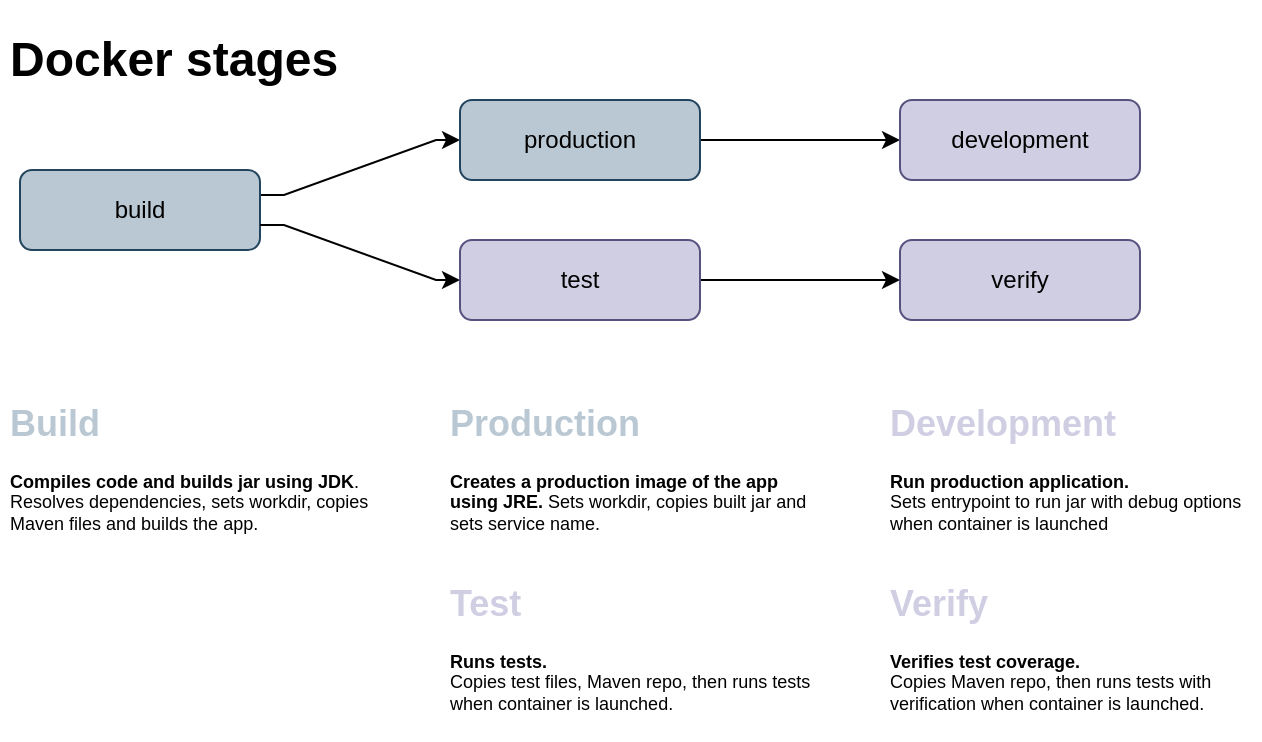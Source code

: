 <mxfile version="20.8.10" type="device"><diagram id="C5RBs43oDa-KdzZeNtuy" name="Page-1"><mxGraphModel dx="693" dy="522" grid="1" gridSize="10" guides="1" tooltips="1" connect="1" arrows="1" fold="1" page="1" pageScale="1" pageWidth="1169" pageHeight="827" math="0" shadow="0"><root><mxCell id="WIyWlLk6GJQsqaUBKTNV-0"/><mxCell id="WIyWlLk6GJQsqaUBKTNV-1" parent="WIyWlLk6GJQsqaUBKTNV-0"/><mxCell id="opeQJosCikN5GaiZmEWk-6" style="edgeStyle=orthogonalEdgeStyle;rounded=0;orthogonalLoop=1;jettySize=auto;html=1;entryX=0;entryY=0.5;entryDx=0;entryDy=0;noEdgeStyle=1;orthogonal=1;" parent="WIyWlLk6GJQsqaUBKTNV-1" source="WIyWlLk6GJQsqaUBKTNV-3" target="opeQJosCikN5GaiZmEWk-4" edge="1"><mxGeometry relative="1" as="geometry"><Array as="points"><mxPoint x="162" y="117.5"/><mxPoint x="238" y="90"/></Array></mxGeometry></mxCell><mxCell id="WIyWlLk6GJQsqaUBKTNV-3" value="build" style="rounded=1;whiteSpace=wrap;html=1;fontSize=12;glass=0;strokeWidth=1;shadow=0;fillColor=#bac8d3;strokeColor=#23445d;" parent="WIyWlLk6GJQsqaUBKTNV-1" vertex="1"><mxGeometry x="30" y="105" width="120" height="40" as="geometry"/></mxCell><mxCell id="WIyWlLk6GJQsqaUBKTNV-4" value="Yes" style="rounded=0;html=1;jettySize=auto;orthogonalLoop=1;fontSize=11;endArrow=block;endFill=0;endSize=8;strokeWidth=1;shadow=0;labelBackgroundColor=none;edgeStyle=orthogonalEdgeStyle;" parent="WIyWlLk6GJQsqaUBKTNV-1" edge="1"><mxGeometry y="20" relative="1" as="geometry"><mxPoint as="offset"/><mxPoint x="220" y="250" as="sourcePoint"/></mxGeometry></mxCell><mxCell id="opeQJosCikN5GaiZmEWk-13" style="edgeStyle=orthogonalEdgeStyle;rounded=0;orthogonalLoop=1;jettySize=auto;html=1;entryX=0;entryY=0.5;entryDx=0;entryDy=0;noEdgeStyle=1;orthogonal=1;" parent="WIyWlLk6GJQsqaUBKTNV-1" source="WIyWlLk6GJQsqaUBKTNV-3" target="opeQJosCikN5GaiZmEWk-12" edge="1"><mxGeometry relative="1" as="geometry"><Array as="points"><mxPoint x="162" y="132.5"/><mxPoint x="238" y="160"/></Array><mxPoint x="420" y="395.0" as="sourcePoint"/></mxGeometry></mxCell><mxCell id="opeQJosCikN5GaiZmEWk-14" style="edgeStyle=orthogonalEdgeStyle;rounded=0;orthogonalLoop=1;jettySize=auto;html=1;entryX=0;entryY=0.5;entryDx=0;entryDy=0;noEdgeStyle=1;orthogonal=1;" parent="WIyWlLk6GJQsqaUBKTNV-1" source="opeQJosCikN5GaiZmEWk-12" target="opeQJosCikN5GaiZmEWk-8" edge="1"><mxGeometry relative="1" as="geometry"><Array as="points"><mxPoint x="382" y="160"/><mxPoint x="458" y="160"/></Array><mxPoint x="260" y="380" as="sourcePoint"/></mxGeometry></mxCell><mxCell id="opeQJosCikN5GaiZmEWk-11" value="" style="edgeStyle=orthogonalEdgeStyle;rounded=0;orthogonalLoop=1;jettySize=auto;html=1;noEdgeStyle=1;orthogonal=1;" parent="WIyWlLk6GJQsqaUBKTNV-1" source="opeQJosCikN5GaiZmEWk-4" target="opeQJosCikN5GaiZmEWk-10" edge="1"><mxGeometry relative="1" as="geometry"><Array as="points"><mxPoint x="382" y="90"/><mxPoint x="458" y="90"/></Array></mxGeometry></mxCell><mxCell id="opeQJosCikN5GaiZmEWk-4" value="production" style="rounded=1;whiteSpace=wrap;html=1;fontSize=12;glass=0;strokeWidth=1;shadow=0;fillColor=#bac8d3;strokeColor=#23445d;" parent="WIyWlLk6GJQsqaUBKTNV-1" vertex="1"><mxGeometry x="250" y="70" width="120" height="40" as="geometry"/></mxCell><mxCell id="opeQJosCikN5GaiZmEWk-8" value="verify" style="rounded=1;whiteSpace=wrap;html=1;fontSize=12;glass=0;strokeWidth=1;shadow=0;fillColor=#d0cee2;strokeColor=#56517e;" parent="WIyWlLk6GJQsqaUBKTNV-1" vertex="1"><mxGeometry x="470" y="140" width="120" height="40" as="geometry"/></mxCell><mxCell id="opeQJosCikN5GaiZmEWk-10" value="development" style="rounded=1;whiteSpace=wrap;html=1;fontSize=12;glass=0;strokeWidth=1;shadow=0;fillColor=#D0CEE2;strokeColor=#56517e;" parent="WIyWlLk6GJQsqaUBKTNV-1" vertex="1"><mxGeometry x="470" y="70" width="120" height="40" as="geometry"/></mxCell><mxCell id="opeQJosCikN5GaiZmEWk-12" value="test" style="rounded=1;whiteSpace=wrap;html=1;fontSize=12;glass=0;strokeWidth=1;shadow=0;fillColor=#d0cee2;strokeColor=#56517e;" parent="WIyWlLk6GJQsqaUBKTNV-1" vertex="1"><mxGeometry x="250" y="140" width="120" height="40" as="geometry"/></mxCell><mxCell id="0" value="&lt;h1&gt;Docker stages&lt;/h1&gt;" style="text;html=1;strokeColor=none;fillColor=none;spacing=5;spacingTop=-20;whiteSpace=wrap;overflow=hidden;rounded=0;" parent="WIyWlLk6GJQsqaUBKTNV-1" vertex="1"><mxGeometry x="20" y="30" width="180" height="40" as="geometry"/></mxCell><mxCell id="7" value="&lt;h1&gt;&lt;font color=&quot;#bac8d3&quot;&gt;Build&lt;/font&gt;&lt;/h1&gt;&lt;p&gt;&lt;b&gt;Compiles code and builds jar using JDK&lt;/b&gt;. Resolves dependencies, sets workdir, copies Maven files and builds the app.&lt;/p&gt;" style="text;html=1;strokeColor=none;fillColor=none;spacing=5;spacingTop=-20;whiteSpace=wrap;overflow=hidden;rounded=0;fontSize=9;" parent="WIyWlLk6GJQsqaUBKTNV-1" vertex="1"><mxGeometry x="20" y="220" width="190" height="70" as="geometry"/></mxCell><mxCell id="8" value="&lt;h1&gt;&lt;font color=&quot;#bac8d3&quot;&gt;Production&lt;/font&gt;&lt;/h1&gt;&lt;p&gt;&lt;b&gt;Creates a production image of the app using JRE.&amp;nbsp;&lt;/b&gt;Sets workdir, copies built jar and sets service name.&lt;/p&gt;" style="text;html=1;strokeColor=none;fillColor=none;spacing=5;spacingTop=-20;whiteSpace=wrap;overflow=hidden;rounded=0;fontSize=9;" parent="WIyWlLk6GJQsqaUBKTNV-1" vertex="1"><mxGeometry x="240" y="220" width="190" height="70" as="geometry"/></mxCell><mxCell id="16" value="&lt;h1&gt;&lt;font color=&quot;#d0cee2&quot;&gt;Development&lt;/font&gt;&lt;/h1&gt;&lt;p&gt;&lt;b&gt;Run production application.&lt;br&gt;&lt;/b&gt;Sets entrypoint to run jar with debug options when container is launched&lt;/p&gt;" style="text;html=1;strokeColor=none;fillColor=none;spacing=5;spacingTop=-20;whiteSpace=wrap;overflow=hidden;rounded=0;fontSize=9;" parent="WIyWlLk6GJQsqaUBKTNV-1" vertex="1"><mxGeometry x="460" y="220" width="190" height="70" as="geometry"/></mxCell><mxCell id="17" value="&lt;h1&gt;&lt;font color=&quot;#d0cee2&quot;&gt;Test&lt;/font&gt;&lt;/h1&gt;&lt;p&gt;&lt;b&gt;Runs tests.&lt;br&gt;&lt;/b&gt;Copies test files, Maven repo, then runs tests when container is launched.&lt;/p&gt;" style="text;html=1;strokeColor=none;fillColor=none;spacing=5;spacingTop=-20;whiteSpace=wrap;overflow=hidden;rounded=0;fontSize=9;" parent="WIyWlLk6GJQsqaUBKTNV-1" vertex="1"><mxGeometry x="240" y="310" width="190" height="80" as="geometry"/></mxCell><mxCell id="18" value="&lt;h1&gt;&lt;font color=&quot;#d0cee2&quot;&gt;Verify&lt;/font&gt;&lt;/h1&gt;&lt;p&gt;&lt;b&gt;Verifies test coverage.&lt;br&gt;&lt;/b&gt;Copies Maven repo, then runs tests with verification when container is launched.&lt;/p&gt;" style="text;html=1;strokeColor=none;fillColor=none;spacing=5;spacingTop=-20;whiteSpace=wrap;overflow=hidden;rounded=0;fontSize=9;" parent="WIyWlLk6GJQsqaUBKTNV-1" vertex="1"><mxGeometry x="460" y="310" width="190" height="70" as="geometry"/></mxCell></root></mxGraphModel></diagram></mxfile>